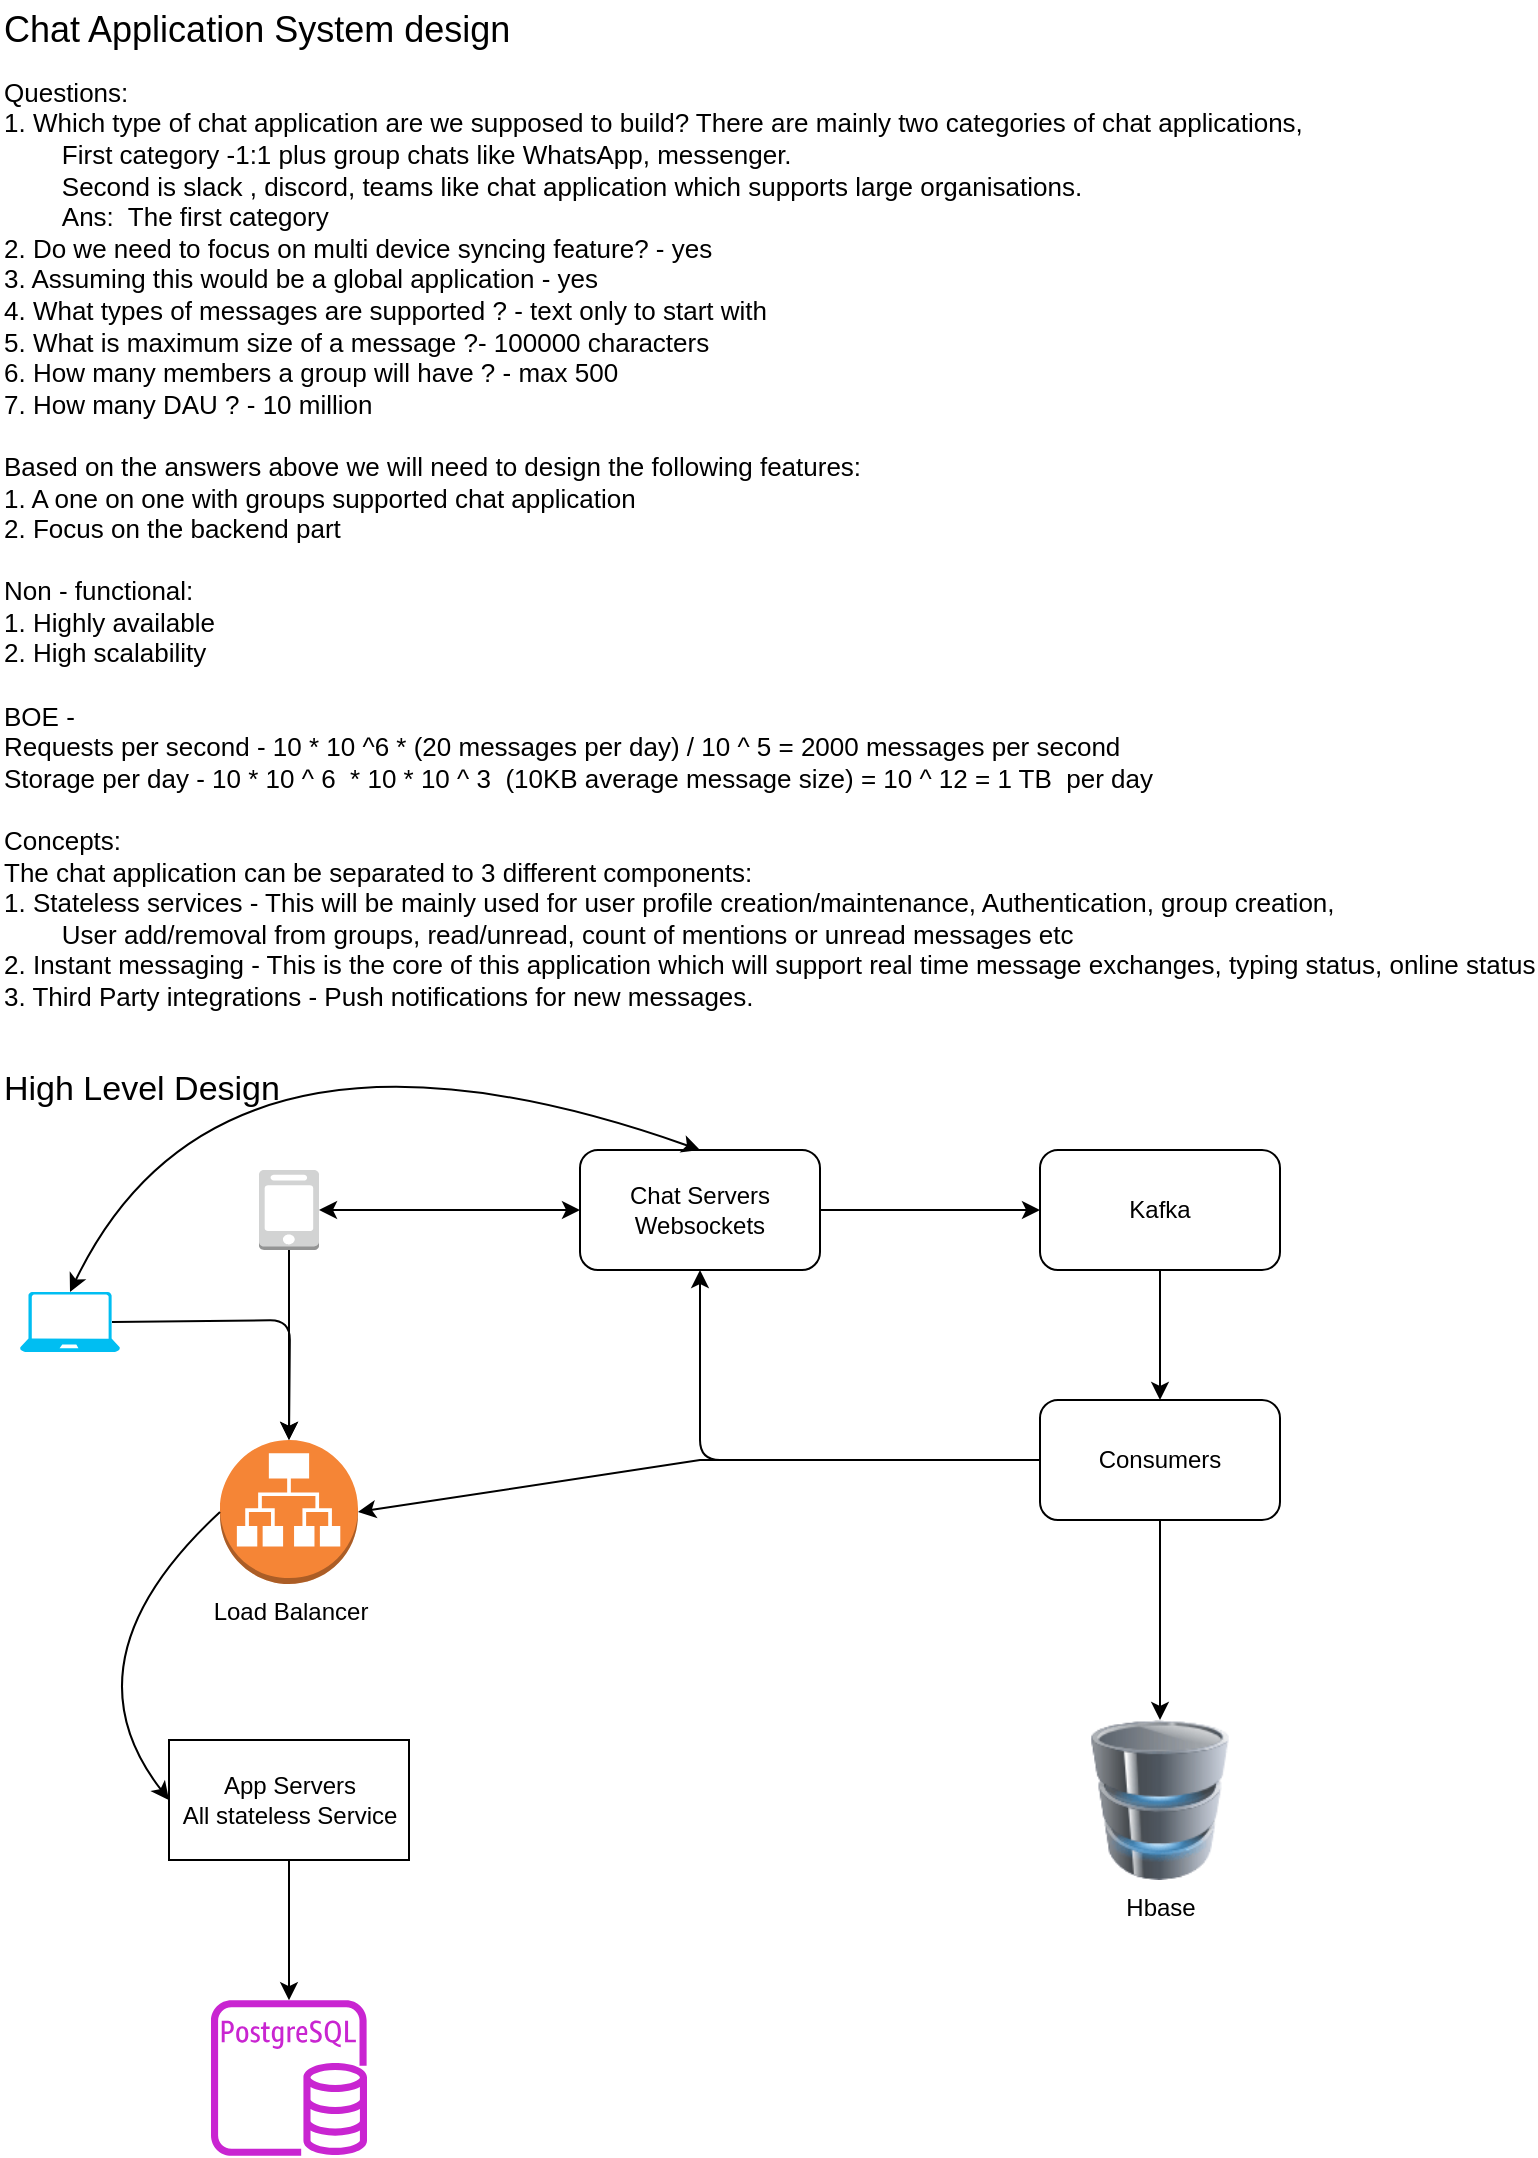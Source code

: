 <mxfile version="24.3.0" type="github">
  <diagram name="Page-1" id="3VYbJmwqDZBETqcIFygg">
    <mxGraphModel dx="1586" dy="1190" grid="1" gridSize="10" guides="1" tooltips="1" connect="1" arrows="1" fold="1" page="1" pageScale="1" pageWidth="827" pageHeight="1169" math="0" shadow="0">
      <root>
        <mxCell id="0" />
        <mxCell id="1" parent="0" />
        <mxCell id="HWvaaGP3WwTQ4oXDmzbK-1" value="&lt;div style=&quot;&quot;&gt;&lt;font style=&quot;font-size: 13px;&quot;&gt;Questions:&lt;/font&gt;&lt;/div&gt;&lt;div style=&quot;&quot;&gt;&lt;font style=&quot;font-size: 13px;&quot;&gt;1. Which type of chat application are we supposed to build? There are mainly two categories of chat applications,&amp;nbsp;&lt;/font&gt;&lt;/div&gt;&lt;div style=&quot;&quot;&gt;&lt;font style=&quot;font-size: 13px;&quot;&gt;&lt;span style=&quot;white-space: pre;&quot;&gt;&#x9;First category -&lt;/span&gt;1:1 plus group chats like WhatsApp, messenger.&amp;nbsp;&lt;/font&gt;&lt;/div&gt;&lt;div style=&quot;&quot;&gt;&lt;font style=&quot;font-size: 13px;&quot;&gt;&lt;span style=&quot;white-space: pre;&quot;&gt;&#x9;&lt;/span&gt;Second is slack , discord, teams like chat application which supports large organisations.&lt;/font&gt;&lt;/div&gt;&lt;div style=&quot;&quot;&gt;&lt;font style=&quot;font-size: 13px;&quot;&gt;&lt;span style=&quot;white-space: pre;&quot;&gt;&#x9;Ans:  The first category&lt;/span&gt;&lt;br&gt;&lt;/font&gt;&lt;/div&gt;&lt;div style=&quot;&quot;&gt;&lt;font&gt;&lt;font size=&quot;2&quot;&gt;&lt;span style=&quot;white-space: pre;&quot;&gt;2. Do we need to focus on multi device syncing feature? - yes&lt;/span&gt;&lt;/font&gt;&lt;/font&gt;&lt;/div&gt;&lt;div style=&quot;&quot;&gt;&lt;font&gt;&lt;font size=&quot;2&quot;&gt;&lt;span style=&quot;white-space: pre;&quot;&gt;3. Assuming this would be a global application - yes&lt;/span&gt;&lt;/font&gt;&lt;/font&gt;&lt;/div&gt;&lt;div style=&quot;&quot;&gt;&lt;font&gt;&lt;font size=&quot;2&quot;&gt;&lt;span style=&quot;white-space: pre;&quot;&gt;4. What types of messages are supported ? - text &lt;/span&gt;&lt;/font&gt;&lt;/font&gt;&lt;font size=&quot;2&quot;&gt;&lt;span style=&quot;white-space: pre;&quot;&gt;only to start with&lt;/span&gt;&lt;/font&gt;&lt;/div&gt;&lt;div style=&quot;&quot;&gt;&lt;font size=&quot;2&quot;&gt;&lt;span style=&quot;white-space: pre;&quot;&gt;5. What is maximum size of a message ?- 100000 characters&lt;/span&gt;&lt;/font&gt;&lt;/div&gt;&lt;div style=&quot;&quot;&gt;&lt;font size=&quot;2&quot;&gt;&lt;span style=&quot;white-space: pre;&quot;&gt;6. How many members a group will have ? - max 500&lt;/span&gt;&lt;/font&gt;&lt;/div&gt;&lt;div style=&quot;&quot;&gt;&lt;font size=&quot;2&quot;&gt;&lt;span style=&quot;white-space: pre;&quot;&gt;7. How many DAU ? - 10 million&lt;/span&gt;&lt;/font&gt;&lt;/div&gt;&lt;div style=&quot;&quot;&gt;&lt;font size=&quot;2&quot;&gt;&lt;span style=&quot;white-space: pre;&quot;&gt;&lt;br&gt;&lt;/span&gt;&lt;/font&gt;&lt;/div&gt;&lt;div style=&quot;&quot;&gt;&lt;font size=&quot;2&quot;&gt;&lt;span style=&quot;white-space: pre;&quot;&gt;Based on the answers above we will need to design the following features:&lt;/span&gt;&lt;/font&gt;&lt;/div&gt;&lt;div style=&quot;&quot;&gt;&lt;font size=&quot;2&quot;&gt;&lt;span style=&quot;white-space: pre;&quot;&gt;1. A one on one with groups supported chat application&lt;/span&gt;&lt;/font&gt;&lt;/div&gt;&lt;div style=&quot;&quot;&gt;&lt;font size=&quot;2&quot;&gt;&lt;span style=&quot;white-space: pre;&quot;&gt;2. Focus on the backend part&lt;/span&gt;&lt;/font&gt;&lt;/div&gt;&lt;div style=&quot;&quot;&gt;&lt;font size=&quot;2&quot;&gt;&lt;span style=&quot;white-space: pre;&quot;&gt;&lt;br&gt;&lt;/span&gt;&lt;/font&gt;&lt;/div&gt;&lt;div style=&quot;&quot;&gt;&lt;font size=&quot;2&quot;&gt;&lt;span style=&quot;white-space: pre;&quot;&gt;Non - functional:&lt;/span&gt;&lt;/font&gt;&lt;/div&gt;&lt;div style=&quot;&quot;&gt;&lt;font size=&quot;2&quot;&gt;&lt;span style=&quot;white-space: pre;&quot;&gt;1. Highly available&lt;/span&gt;&lt;/font&gt;&lt;/div&gt;&lt;div style=&quot;&quot;&gt;&lt;font size=&quot;2&quot;&gt;&lt;span style=&quot;white-space: pre;&quot;&gt;2. High scalability&lt;/span&gt;&lt;/font&gt;&lt;/div&gt;&lt;div style=&quot;&quot;&gt;&lt;font size=&quot;2&quot;&gt;&lt;span style=&quot;white-space: pre;&quot;&gt;&lt;br&gt;&lt;/span&gt;&lt;/font&gt;&lt;/div&gt;&lt;div style=&quot;&quot;&gt;&lt;font size=&quot;2&quot;&gt;&lt;span style=&quot;white-space: pre;&quot;&gt;BOE - &lt;/span&gt;&lt;/font&gt;&lt;/div&gt;&lt;div style=&quot;&quot;&gt;&lt;font size=&quot;2&quot;&gt;&lt;span style=&quot;white-space: pre;&quot;&gt;Requests per second - 10 * 10 ^6 * (20 messages per day) / 10 ^ 5 = 2000 messages per second&lt;/span&gt;&lt;/font&gt;&lt;/div&gt;&lt;div style=&quot;&quot;&gt;&lt;font size=&quot;2&quot;&gt;&lt;span style=&quot;white-space: pre;&quot;&gt;Storage per day - 10 * 10 ^ 6  * 10 * 10 ^ 3  (10KB average message size) = 10 ^ 12 = 1 TB  per day&lt;/span&gt;&lt;/font&gt;&lt;/div&gt;&lt;div style=&quot;&quot;&gt;&lt;font size=&quot;2&quot;&gt;&lt;span style=&quot;white-space: pre;&quot;&gt;&lt;br&gt;&lt;/span&gt;&lt;/font&gt;&lt;/div&gt;&lt;div style=&quot;&quot;&gt;&lt;font size=&quot;2&quot;&gt;&lt;span style=&quot;white-space: pre;&quot;&gt;Concepts:&lt;/span&gt;&lt;/font&gt;&lt;/div&gt;&lt;div style=&quot;&quot;&gt;&lt;font size=&quot;2&quot;&gt;&lt;span style=&quot;white-space: pre;&quot;&gt;The chat application can be separated to 3 different components:&lt;/span&gt;&lt;/font&gt;&lt;/div&gt;&lt;div style=&quot;&quot;&gt;&lt;font size=&quot;2&quot;&gt;&lt;span style=&quot;white-space: pre;&quot;&gt;1. Stateless services - This will be mainly used for user profile creation/maintenance, Authentication, group creation,&lt;/span&gt;&lt;/font&gt;&lt;/div&gt;&lt;div style=&quot;&quot;&gt;&lt;font size=&quot;2&quot;&gt;&lt;span style=&quot;white-space: pre;&quot;&gt;&lt;span style=&quot;white-space: pre;&quot;&gt;&#x9;&lt;/span&gt;User add/removal from groups, read/unread, count of mentions or unread messages etc&lt;/span&gt;&lt;/font&gt;&lt;/div&gt;&lt;div style=&quot;&quot;&gt;&lt;font size=&quot;2&quot;&gt;&lt;span style=&quot;white-space: pre;&quot;&gt;2. Instant messaging - This is the core of this application which will support real time message exchanges, typing status, online status&lt;/span&gt;&lt;/font&gt;&lt;/div&gt;&lt;div style=&quot;&quot;&gt;&lt;font size=&quot;2&quot;&gt;&lt;span style=&quot;white-space: pre;&quot;&gt;3. Third Party integrations - Push notifications for new messages.&lt;/span&gt;&lt;/font&gt;&lt;/div&gt;&lt;div style=&quot;&quot;&gt;&lt;font size=&quot;2&quot;&gt;&lt;span style=&quot;white-space: pre;&quot;&gt;&lt;br&gt;&lt;/span&gt;&lt;/font&gt;&lt;/div&gt;" style="text;strokeColor=none;align=left;fillColor=none;html=1;verticalAlign=middle;whiteSpace=wrap;rounded=0;" vertex="1" parent="1">
          <mxGeometry x="40" y="80" width="690" height="460" as="geometry" />
        </mxCell>
        <mxCell id="HWvaaGP3WwTQ4oXDmzbK-2" value="&lt;div style=&quot;&quot;&gt;&lt;font style=&quot;font-size: 18px;&quot;&gt;Chat Application System design&lt;/font&gt;&lt;/div&gt;" style="text;strokeColor=none;align=left;fillColor=none;html=1;verticalAlign=middle;whiteSpace=wrap;rounded=0;" vertex="1" parent="1">
          <mxGeometry x="40" y="30" width="310" height="30" as="geometry" />
        </mxCell>
        <mxCell id="HWvaaGP3WwTQ4oXDmzbK-3" value="&lt;font style=&quot;font-size: 17px;&quot;&gt;High Level Design&lt;/font&gt;" style="text;strokeColor=none;align=left;fillColor=none;html=1;verticalAlign=middle;whiteSpace=wrap;rounded=0;" vertex="1" parent="1">
          <mxGeometry x="40" y="560" width="200" height="30" as="geometry" />
        </mxCell>
        <mxCell id="HWvaaGP3WwTQ4oXDmzbK-4" value="" style="outlineConnect=0;dashed=0;verticalLabelPosition=bottom;verticalAlign=top;align=center;html=1;shape=mxgraph.aws3.mobile_client;fillColor=#D2D3D3;gradientColor=none;" vertex="1" parent="1">
          <mxGeometry x="169.5" y="615" width="30" height="40" as="geometry" />
        </mxCell>
        <mxCell id="HWvaaGP3WwTQ4oXDmzbK-5" value="" style="verticalLabelPosition=bottom;html=1;verticalAlign=top;align=center;strokeColor=none;fillColor=#00BEF2;shape=mxgraph.azure.laptop;pointerEvents=1;" vertex="1" parent="1">
          <mxGeometry x="50" y="676" width="50" height="30" as="geometry" />
        </mxCell>
        <mxCell id="HWvaaGP3WwTQ4oXDmzbK-7" value="Load Balancer" style="outlineConnect=0;dashed=0;verticalLabelPosition=bottom;verticalAlign=top;align=center;html=1;shape=mxgraph.aws3.application_load_balancer;fillColor=#F58536;gradientColor=none;" vertex="1" parent="1">
          <mxGeometry x="150" y="750" width="69" height="72" as="geometry" />
        </mxCell>
        <mxCell id="HWvaaGP3WwTQ4oXDmzbK-9" value="" style="edgeStyle=none;orthogonalLoop=1;jettySize=auto;html=1;rounded=0;exitX=0.5;exitY=1;exitDx=0;exitDy=0;exitPerimeter=0;" edge="1" parent="1" source="HWvaaGP3WwTQ4oXDmzbK-4" target="HWvaaGP3WwTQ4oXDmzbK-7">
          <mxGeometry width="80" relative="1" as="geometry">
            <mxPoint x="480" y="770" as="sourcePoint" />
            <mxPoint x="560" y="770" as="targetPoint" />
            <Array as="points" />
          </mxGeometry>
        </mxCell>
        <mxCell id="HWvaaGP3WwTQ4oXDmzbK-11" value="Hbase" style="image;html=1;image=img/lib/clip_art/computers/Database_128x128.png" vertex="1" parent="1">
          <mxGeometry x="580" y="890" width="80" height="80" as="geometry" />
        </mxCell>
        <mxCell id="HWvaaGP3WwTQ4oXDmzbK-12" value="App Servers&lt;div&gt;All stateless Service&lt;/div&gt;" style="rounded=0;whiteSpace=wrap;html=1;" vertex="1" parent="1">
          <mxGeometry x="124.5" y="900" width="120" height="60" as="geometry" />
        </mxCell>
        <mxCell id="HWvaaGP3WwTQ4oXDmzbK-13" value="" style="edgeStyle=none;orthogonalLoop=1;jettySize=auto;html=1;rounded=0;exitX=0;exitY=0.5;exitDx=0;exitDy=0;exitPerimeter=0;curved=1;entryX=0;entryY=0.5;entryDx=0;entryDy=0;" edge="1" parent="1" source="HWvaaGP3WwTQ4oXDmzbK-7" target="HWvaaGP3WwTQ4oXDmzbK-12">
          <mxGeometry width="80" relative="1" as="geometry">
            <mxPoint x="490" y="800" as="sourcePoint" />
            <mxPoint x="120" y="930" as="targetPoint" />
            <Array as="points">
              <mxPoint x="70" y="860" />
            </Array>
          </mxGeometry>
        </mxCell>
        <mxCell id="HWvaaGP3WwTQ4oXDmzbK-14" value="" style="edgeStyle=none;orthogonalLoop=1;jettySize=auto;html=1;rounded=0;exitX=0.5;exitY=1;exitDx=0;exitDy=0;" edge="1" parent="1" source="HWvaaGP3WwTQ4oXDmzbK-12" target="HWvaaGP3WwTQ4oXDmzbK-16">
          <mxGeometry width="80" relative="1" as="geometry">
            <mxPoint x="460" y="810" as="sourcePoint" />
            <mxPoint x="540" y="810" as="targetPoint" />
            <Array as="points" />
          </mxGeometry>
        </mxCell>
        <mxCell id="HWvaaGP3WwTQ4oXDmzbK-15" value="Chat Servers&lt;div&gt;Websockets&lt;/div&gt;" style="rounded=1;whiteSpace=wrap;html=1;" vertex="1" parent="1">
          <mxGeometry x="330" y="605" width="120" height="60" as="geometry" />
        </mxCell>
        <mxCell id="HWvaaGP3WwTQ4oXDmzbK-16" value="" style="sketch=0;outlineConnect=0;fontColor=#232F3E;gradientColor=none;fillColor=#C925D1;strokeColor=none;dashed=0;verticalLabelPosition=bottom;verticalAlign=top;align=center;html=1;fontSize=12;fontStyle=0;aspect=fixed;pointerEvents=1;shape=mxgraph.aws4.rds_postgresql_instance;" vertex="1" parent="1">
          <mxGeometry x="145.5" y="1030" width="78" height="78" as="geometry" />
        </mxCell>
        <mxCell id="HWvaaGP3WwTQ4oXDmzbK-19" value="Kafka" style="rounded=1;whiteSpace=wrap;html=1;" vertex="1" parent="1">
          <mxGeometry x="560" y="605" width="120" height="60" as="geometry" />
        </mxCell>
        <mxCell id="HWvaaGP3WwTQ4oXDmzbK-20" value="Consumers" style="rounded=1;whiteSpace=wrap;html=1;" vertex="1" parent="1">
          <mxGeometry x="560" y="730" width="120" height="60" as="geometry" />
        </mxCell>
        <mxCell id="HWvaaGP3WwTQ4oXDmzbK-21" value="" style="edgeStyle=none;orthogonalLoop=1;jettySize=auto;html=1;rounded=0;exitX=1;exitY=0.5;exitDx=0;exitDy=0;entryX=0;entryY=0.5;entryDx=0;entryDy=0;" edge="1" parent="1" source="HWvaaGP3WwTQ4oXDmzbK-15" target="HWvaaGP3WwTQ4oXDmzbK-19">
          <mxGeometry width="80" relative="1" as="geometry">
            <mxPoint x="380" y="780" as="sourcePoint" />
            <mxPoint x="460" y="780" as="targetPoint" />
            <Array as="points" />
          </mxGeometry>
        </mxCell>
        <mxCell id="HWvaaGP3WwTQ4oXDmzbK-22" value="" style="edgeStyle=none;orthogonalLoop=1;jettySize=auto;html=1;rounded=0;exitX=0.5;exitY=1;exitDx=0;exitDy=0;entryX=0.5;entryY=0;entryDx=0;entryDy=0;" edge="1" parent="1" source="HWvaaGP3WwTQ4oXDmzbK-19" target="HWvaaGP3WwTQ4oXDmzbK-20">
          <mxGeometry width="80" relative="1" as="geometry">
            <mxPoint x="430" y="740" as="sourcePoint" />
            <mxPoint x="510" y="740" as="targetPoint" />
            <Array as="points" />
          </mxGeometry>
        </mxCell>
        <mxCell id="HWvaaGP3WwTQ4oXDmzbK-23" value="" style="edgeStyle=none;orthogonalLoop=1;jettySize=auto;html=1;rounded=0;exitX=0.5;exitY=1;exitDx=0;exitDy=0;" edge="1" parent="1" source="HWvaaGP3WwTQ4oXDmzbK-20" target="HWvaaGP3WwTQ4oXDmzbK-11">
          <mxGeometry width="80" relative="1" as="geometry">
            <mxPoint x="470" y="820" as="sourcePoint" />
            <mxPoint x="550" y="820" as="targetPoint" />
            <Array as="points" />
          </mxGeometry>
        </mxCell>
        <mxCell id="HWvaaGP3WwTQ4oXDmzbK-24" value="" style="orthogonalLoop=1;jettySize=auto;html=1;rounded=0;jumpStyle=arc;startArrow=classic;startFill=1;" edge="1" parent="1" source="HWvaaGP3WwTQ4oXDmzbK-4" target="HWvaaGP3WwTQ4oXDmzbK-15">
          <mxGeometry width="80" relative="1" as="geometry">
            <mxPoint x="430" y="840" as="sourcePoint" />
            <mxPoint x="510" y="840" as="targetPoint" />
          </mxGeometry>
        </mxCell>
        <mxCell id="HWvaaGP3WwTQ4oXDmzbK-28" value="" style="edgeStyle=none;orthogonalLoop=1;jettySize=auto;html=1;rounded=1;entryX=0.5;entryY=1;entryDx=0;entryDy=0;curved=0;" edge="1" parent="1" target="HWvaaGP3WwTQ4oXDmzbK-15">
          <mxGeometry width="80" relative="1" as="geometry">
            <mxPoint x="560" y="760" as="sourcePoint" />
            <mxPoint x="410" y="730" as="targetPoint" />
            <Array as="points">
              <mxPoint x="390" y="760" />
            </Array>
          </mxGeometry>
        </mxCell>
        <mxCell id="HWvaaGP3WwTQ4oXDmzbK-29" value="" style="edgeStyle=none;orthogonalLoop=1;jettySize=auto;html=1;rounded=0;exitX=0;exitY=0.5;exitDx=0;exitDy=0;entryX=1;entryY=0.5;entryDx=0;entryDy=0;entryPerimeter=0;" edge="1" parent="1" source="HWvaaGP3WwTQ4oXDmzbK-20" target="HWvaaGP3WwTQ4oXDmzbK-7">
          <mxGeometry width="80" relative="1" as="geometry">
            <mxPoint x="450" y="860" as="sourcePoint" />
            <mxPoint x="530" y="860" as="targetPoint" />
            <Array as="points">
              <mxPoint x="390" y="760" />
            </Array>
          </mxGeometry>
        </mxCell>
        <mxCell id="HWvaaGP3WwTQ4oXDmzbK-30" value="" style="edgeStyle=none;orthogonalLoop=1;jettySize=auto;html=1;rounded=1;exitX=0.92;exitY=0.5;exitDx=0;exitDy=0;exitPerimeter=0;entryX=0.5;entryY=0;entryDx=0;entryDy=0;entryPerimeter=0;curved=0;" edge="1" parent="1" source="HWvaaGP3WwTQ4oXDmzbK-5" target="HWvaaGP3WwTQ4oXDmzbK-7">
          <mxGeometry width="80" relative="1" as="geometry">
            <mxPoint x="440" y="900" as="sourcePoint" />
            <mxPoint x="520" y="900" as="targetPoint" />
            <Array as="points">
              <mxPoint x="185" y="690" />
            </Array>
          </mxGeometry>
        </mxCell>
        <mxCell id="HWvaaGP3WwTQ4oXDmzbK-32" value="" style="edgeStyle=none;orthogonalLoop=1;jettySize=auto;html=1;rounded=0;strokeColor=default;align=center;verticalAlign=middle;fontFamily=Helvetica;fontSize=11;fontColor=default;labelBackgroundColor=default;endArrow=classic;curved=1;exitX=0.5;exitY=0;exitDx=0;exitDy=0;exitPerimeter=0;entryX=0.5;entryY=0;entryDx=0;entryDy=0;startArrow=classic;startFill=1;" edge="1" parent="1" source="HWvaaGP3WwTQ4oXDmzbK-5" target="HWvaaGP3WwTQ4oXDmzbK-15">
          <mxGeometry width="80" relative="1" as="geometry">
            <mxPoint x="410" y="950" as="sourcePoint" />
            <mxPoint x="490" y="950" as="targetPoint" />
            <Array as="points">
              <mxPoint x="150" y="520" />
            </Array>
          </mxGeometry>
        </mxCell>
      </root>
    </mxGraphModel>
  </diagram>
</mxfile>
